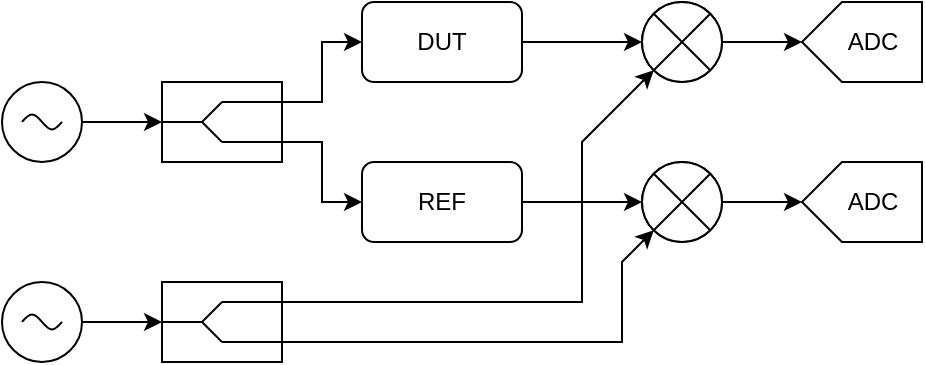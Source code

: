 <mxfile version="24.9.1">
  <diagram name="Page-1" id="-J_Lm4RNS4wThmYNDeg7">
    <mxGraphModel dx="288" dy="145" grid="1" gridSize="10" guides="1" tooltips="1" connect="1" arrows="1" fold="1" page="1" pageScale="1" pageWidth="1169" pageHeight="827" math="0" shadow="0">
      <root>
        <mxCell id="0" />
        <mxCell id="1" parent="0" />
        <mxCell id="QG6vh3K37DUtd-4cwEf6-47" value="" style="ellipse;whiteSpace=wrap;html=1;aspect=fixed;" vertex="1" parent="1">
          <mxGeometry x="520" y="120" width="40" height="40" as="geometry" />
        </mxCell>
        <mxCell id="QG6vh3K37DUtd-4cwEf6-38" value="" style="ellipse;whiteSpace=wrap;html=1;aspect=fixed;" vertex="1" parent="1">
          <mxGeometry x="520" y="200" width="40" height="40" as="geometry" />
        </mxCell>
        <mxCell id="QG6vh3K37DUtd-4cwEf6-5" value="" style="verticalLabelPosition=bottom;shadow=0;dashed=0;align=center;html=1;verticalAlign=top;shape=mxgraph.electrical.abstract.multiplier;" vertex="1" parent="1">
          <mxGeometry x="520" y="120" width="40" height="40" as="geometry" />
        </mxCell>
        <mxCell id="QG6vh3K37DUtd-4cwEf6-6" value="" style="verticalLabelPosition=bottom;shadow=0;dashed=0;align=center;html=1;verticalAlign=top;shape=mxgraph.electrical.abstract.multiplier;" vertex="1" parent="1">
          <mxGeometry x="520" y="200" width="40" height="40" as="geometry" />
        </mxCell>
        <mxCell id="QG6vh3K37DUtd-4cwEf6-7" value="DUT" style="rounded=1;whiteSpace=wrap;html=1;" vertex="1" parent="1">
          <mxGeometry x="380" y="120" width="80" height="40" as="geometry" />
        </mxCell>
        <mxCell id="QG6vh3K37DUtd-4cwEf6-9" value="REF" style="rounded=1;whiteSpace=wrap;html=1;" vertex="1" parent="1">
          <mxGeometry x="380" y="200" width="80" height="40" as="geometry" />
        </mxCell>
        <mxCell id="QG6vh3K37DUtd-4cwEf6-10" value="" style="group" vertex="1" connectable="0" parent="1">
          <mxGeometry x="200" y="260" width="40" height="40" as="geometry" />
        </mxCell>
        <mxCell id="QG6vh3K37DUtd-4cwEf6-3" value="" style="ellipse;whiteSpace=wrap;html=1;aspect=fixed;" vertex="1" parent="QG6vh3K37DUtd-4cwEf6-10">
          <mxGeometry width="40" height="40" as="geometry" />
        </mxCell>
        <mxCell id="QG6vh3K37DUtd-4cwEf6-4" value="" style="pointerEvents=1;verticalLabelPosition=bottom;shadow=0;dashed=0;align=center;html=1;verticalAlign=top;shape=mxgraph.electrical.waveforms.sine_wave;" vertex="1" parent="QG6vh3K37DUtd-4cwEf6-10">
          <mxGeometry x="10" y="15" width="20" height="10" as="geometry" />
        </mxCell>
        <mxCell id="QG6vh3K37DUtd-4cwEf6-11" value="" style="group" vertex="1" connectable="0" parent="1">
          <mxGeometry x="200" y="160" width="40" height="40" as="geometry" />
        </mxCell>
        <mxCell id="QG6vh3K37DUtd-4cwEf6-1" value="" style="ellipse;whiteSpace=wrap;html=1;aspect=fixed;" vertex="1" parent="QG6vh3K37DUtd-4cwEf6-11">
          <mxGeometry width="40" height="40" as="geometry" />
        </mxCell>
        <mxCell id="QG6vh3K37DUtd-4cwEf6-2" value="" style="pointerEvents=1;verticalLabelPosition=bottom;shadow=0;dashed=0;align=center;html=1;verticalAlign=top;shape=mxgraph.electrical.waveforms.sine_wave;" vertex="1" parent="QG6vh3K37DUtd-4cwEf6-11">
          <mxGeometry x="10" y="15" width="20" height="10" as="geometry" />
        </mxCell>
        <mxCell id="QG6vh3K37DUtd-4cwEf6-19" value="" style="group" vertex="1" connectable="0" parent="1">
          <mxGeometry x="280" y="160" width="60" height="40" as="geometry" />
        </mxCell>
        <mxCell id="QG6vh3K37DUtd-4cwEf6-12" value="" style="rounded=0;whiteSpace=wrap;html=1;" vertex="1" parent="QG6vh3K37DUtd-4cwEf6-19">
          <mxGeometry width="60" height="40" as="geometry" />
        </mxCell>
        <mxCell id="QG6vh3K37DUtd-4cwEf6-13" value="" style="endArrow=none;html=1;rounded=0;" edge="1" parent="QG6vh3K37DUtd-4cwEf6-19">
          <mxGeometry width="50" height="50" relative="1" as="geometry">
            <mxPoint y="20" as="sourcePoint" />
            <mxPoint x="20" y="20" as="targetPoint" />
          </mxGeometry>
        </mxCell>
        <mxCell id="QG6vh3K37DUtd-4cwEf6-14" value="" style="endArrow=none;html=1;rounded=0;entryX=1;entryY=0.25;entryDx=0;entryDy=0;" edge="1" parent="QG6vh3K37DUtd-4cwEf6-19" target="QG6vh3K37DUtd-4cwEf6-12">
          <mxGeometry width="50" height="50" relative="1" as="geometry">
            <mxPoint x="30" y="10" as="sourcePoint" />
            <mxPoint x="50" y="10" as="targetPoint" />
          </mxGeometry>
        </mxCell>
        <mxCell id="QG6vh3K37DUtd-4cwEf6-15" value="" style="endArrow=none;html=1;rounded=0;entryX=1;entryY=0.75;entryDx=0;entryDy=0;" edge="1" parent="QG6vh3K37DUtd-4cwEf6-19" target="QG6vh3K37DUtd-4cwEf6-12">
          <mxGeometry width="50" height="50" relative="1" as="geometry">
            <mxPoint x="30" y="30" as="sourcePoint" />
            <mxPoint x="50" y="30" as="targetPoint" />
          </mxGeometry>
        </mxCell>
        <mxCell id="QG6vh3K37DUtd-4cwEf6-17" value="" style="endArrow=none;html=1;rounded=0;" edge="1" parent="QG6vh3K37DUtd-4cwEf6-19">
          <mxGeometry width="50" height="50" relative="1" as="geometry">
            <mxPoint x="20" y="20" as="sourcePoint" />
            <mxPoint x="30" y="10" as="targetPoint" />
          </mxGeometry>
        </mxCell>
        <mxCell id="QG6vh3K37DUtd-4cwEf6-18" value="" style="endArrow=none;html=1;rounded=0;" edge="1" parent="QG6vh3K37DUtd-4cwEf6-19">
          <mxGeometry width="50" height="50" relative="1" as="geometry">
            <mxPoint x="20" y="20" as="sourcePoint" />
            <mxPoint x="30" y="30" as="targetPoint" />
          </mxGeometry>
        </mxCell>
        <mxCell id="QG6vh3K37DUtd-4cwEf6-20" value="" style="group" vertex="1" connectable="0" parent="1">
          <mxGeometry x="280" y="260" width="60" height="40" as="geometry" />
        </mxCell>
        <mxCell id="QG6vh3K37DUtd-4cwEf6-21" value="" style="rounded=0;whiteSpace=wrap;html=1;" vertex="1" parent="QG6vh3K37DUtd-4cwEf6-20">
          <mxGeometry width="60" height="40" as="geometry" />
        </mxCell>
        <mxCell id="QG6vh3K37DUtd-4cwEf6-22" value="" style="endArrow=none;html=1;rounded=0;" edge="1" parent="QG6vh3K37DUtd-4cwEf6-20">
          <mxGeometry width="50" height="50" relative="1" as="geometry">
            <mxPoint y="20" as="sourcePoint" />
            <mxPoint x="20" y="20" as="targetPoint" />
          </mxGeometry>
        </mxCell>
        <mxCell id="QG6vh3K37DUtd-4cwEf6-23" value="" style="endArrow=none;html=1;rounded=0;entryX=1;entryY=0.25;entryDx=0;entryDy=0;" edge="1" parent="QG6vh3K37DUtd-4cwEf6-20" target="QG6vh3K37DUtd-4cwEf6-21">
          <mxGeometry width="50" height="50" relative="1" as="geometry">
            <mxPoint x="30" y="10" as="sourcePoint" />
            <mxPoint x="50" y="10" as="targetPoint" />
          </mxGeometry>
        </mxCell>
        <mxCell id="QG6vh3K37DUtd-4cwEf6-24" value="" style="endArrow=none;html=1;rounded=0;entryX=1;entryY=0.75;entryDx=0;entryDy=0;" edge="1" parent="QG6vh3K37DUtd-4cwEf6-20" target="QG6vh3K37DUtd-4cwEf6-21">
          <mxGeometry width="50" height="50" relative="1" as="geometry">
            <mxPoint x="30" y="30" as="sourcePoint" />
            <mxPoint x="50" y="30" as="targetPoint" />
          </mxGeometry>
        </mxCell>
        <mxCell id="QG6vh3K37DUtd-4cwEf6-25" value="" style="endArrow=none;html=1;rounded=0;" edge="1" parent="QG6vh3K37DUtd-4cwEf6-20">
          <mxGeometry width="50" height="50" relative="1" as="geometry">
            <mxPoint x="20" y="20" as="sourcePoint" />
            <mxPoint x="30" y="10" as="targetPoint" />
          </mxGeometry>
        </mxCell>
        <mxCell id="QG6vh3K37DUtd-4cwEf6-26" value="" style="endArrow=none;html=1;rounded=0;" edge="1" parent="QG6vh3K37DUtd-4cwEf6-20">
          <mxGeometry width="50" height="50" relative="1" as="geometry">
            <mxPoint x="20" y="20" as="sourcePoint" />
            <mxPoint x="30" y="30" as="targetPoint" />
          </mxGeometry>
        </mxCell>
        <mxCell id="QG6vh3K37DUtd-4cwEf6-27" style="edgeStyle=orthogonalEdgeStyle;rounded=0;orthogonalLoop=1;jettySize=auto;html=1;exitX=1;exitY=0.5;exitDx=0;exitDy=0;entryX=0;entryY=0.5;entryDx=0;entryDy=0;" edge="1" parent="1" source="QG6vh3K37DUtd-4cwEf6-1" target="QG6vh3K37DUtd-4cwEf6-12">
          <mxGeometry relative="1" as="geometry" />
        </mxCell>
        <mxCell id="QG6vh3K37DUtd-4cwEf6-28" style="edgeStyle=orthogonalEdgeStyle;rounded=0;orthogonalLoop=1;jettySize=auto;html=1;exitX=1;exitY=0.25;exitDx=0;exitDy=0;entryX=0;entryY=0.5;entryDx=0;entryDy=0;" edge="1" parent="1" source="QG6vh3K37DUtd-4cwEf6-12" target="QG6vh3K37DUtd-4cwEf6-7">
          <mxGeometry relative="1" as="geometry" />
        </mxCell>
        <mxCell id="QG6vh3K37DUtd-4cwEf6-29" style="edgeStyle=orthogonalEdgeStyle;rounded=0;orthogonalLoop=1;jettySize=auto;html=1;exitX=1;exitY=0.75;exitDx=0;exitDy=0;entryX=0;entryY=0.5;entryDx=0;entryDy=0;" edge="1" parent="1" source="QG6vh3K37DUtd-4cwEf6-12" target="QG6vh3K37DUtd-4cwEf6-9">
          <mxGeometry relative="1" as="geometry" />
        </mxCell>
        <mxCell id="QG6vh3K37DUtd-4cwEf6-32" style="edgeStyle=orthogonalEdgeStyle;rounded=0;orthogonalLoop=1;jettySize=auto;html=1;exitX=1;exitY=0.5;exitDx=0;exitDy=0;entryX=0;entryY=0.5;entryDx=0;entryDy=0;" edge="1" parent="1" source="QG6vh3K37DUtd-4cwEf6-3" target="QG6vh3K37DUtd-4cwEf6-21">
          <mxGeometry relative="1" as="geometry" />
        </mxCell>
        <mxCell id="QG6vh3K37DUtd-4cwEf6-35" style="edgeStyle=orthogonalEdgeStyle;rounded=0;orthogonalLoop=1;jettySize=auto;html=1;exitX=1;exitY=0.5;exitDx=0;exitDy=0;entryX=0;entryY=0.5;entryDx=0;entryDy=0;entryPerimeter=0;" edge="1" parent="1" source="QG6vh3K37DUtd-4cwEf6-7" target="QG6vh3K37DUtd-4cwEf6-5">
          <mxGeometry relative="1" as="geometry" />
        </mxCell>
        <mxCell id="QG6vh3K37DUtd-4cwEf6-36" style="edgeStyle=orthogonalEdgeStyle;rounded=0;orthogonalLoop=1;jettySize=auto;html=1;exitX=1;exitY=0.5;exitDx=0;exitDy=0;entryX=0;entryY=0.5;entryDx=0;entryDy=0;entryPerimeter=0;" edge="1" parent="1" source="QG6vh3K37DUtd-4cwEf6-9" target="QG6vh3K37DUtd-4cwEf6-6">
          <mxGeometry relative="1" as="geometry" />
        </mxCell>
        <mxCell id="QG6vh3K37DUtd-4cwEf6-44" value="" style="endArrow=classic;html=1;rounded=0;entryX=0;entryY=1;entryDx=0;entryDy=0;exitX=1;exitY=0.75;exitDx=0;exitDy=0;" edge="1" parent="1" source="QG6vh3K37DUtd-4cwEf6-21" target="QG6vh3K37DUtd-4cwEf6-38">
          <mxGeometry width="50" height="50" relative="1" as="geometry">
            <mxPoint x="490" y="300" as="sourcePoint" />
            <mxPoint x="540" y="250" as="targetPoint" />
            <Array as="points">
              <mxPoint x="510" y="290" />
              <mxPoint x="510" y="250" />
            </Array>
          </mxGeometry>
        </mxCell>
        <mxCell id="QG6vh3K37DUtd-4cwEf6-48" value="" style="endArrow=classic;html=1;rounded=0;entryX=0;entryY=1;entryDx=0;entryDy=0;exitX=1;exitY=0.25;exitDx=0;exitDy=0;" edge="1" parent="1" source="QG6vh3K37DUtd-4cwEf6-21" target="QG6vh3K37DUtd-4cwEf6-47">
          <mxGeometry width="50" height="50" relative="1" as="geometry">
            <mxPoint x="480" y="260" as="sourcePoint" />
            <mxPoint x="530" y="210" as="targetPoint" />
            <Array as="points">
              <mxPoint x="490" y="270" />
              <mxPoint x="490" y="190" />
            </Array>
          </mxGeometry>
        </mxCell>
        <mxCell id="QG6vh3K37DUtd-4cwEf6-51" value="&amp;nbsp; &amp;nbsp;ADC" style="html=1;shadow=0;dashed=0;align=center;verticalAlign=middle;shape=mxgraph.arrows2.arrow;dy=0;dx=19.98;notch=0;rotation=0;direction=west;" vertex="1" parent="1">
          <mxGeometry x="600" y="120" width="60" height="40" as="geometry" />
        </mxCell>
        <mxCell id="QG6vh3K37DUtd-4cwEf6-53" style="edgeStyle=orthogonalEdgeStyle;rounded=0;orthogonalLoop=1;jettySize=auto;html=1;exitX=1;exitY=0.5;exitDx=0;exitDy=0;exitPerimeter=0;entryX=1;entryY=0.5;entryDx=0;entryDy=0;entryPerimeter=0;" edge="1" parent="1" source="QG6vh3K37DUtd-4cwEf6-5" target="QG6vh3K37DUtd-4cwEf6-51">
          <mxGeometry relative="1" as="geometry" />
        </mxCell>
        <mxCell id="QG6vh3K37DUtd-4cwEf6-54" style="edgeStyle=orthogonalEdgeStyle;rounded=0;orthogonalLoop=1;jettySize=auto;html=1;exitX=1;exitY=0.5;exitDx=0;exitDy=0;exitPerimeter=0;entryX=1;entryY=0.5;entryDx=0;entryDy=0;entryPerimeter=0;" edge="1" parent="1" source="QG6vh3K37DUtd-4cwEf6-6" target="QG6vh3K37DUtd-4cwEf6-55">
          <mxGeometry relative="1" as="geometry">
            <mxPoint x="600" y="220" as="targetPoint" />
          </mxGeometry>
        </mxCell>
        <mxCell id="QG6vh3K37DUtd-4cwEf6-55" value="&amp;nbsp; &amp;nbsp;ADC" style="html=1;shadow=0;dashed=0;align=center;verticalAlign=middle;shape=mxgraph.arrows2.arrow;dy=0;dx=19.98;notch=0;rotation=0;direction=west;" vertex="1" parent="1">
          <mxGeometry x="600" y="200" width="60" height="40" as="geometry" />
        </mxCell>
      </root>
    </mxGraphModel>
  </diagram>
</mxfile>
